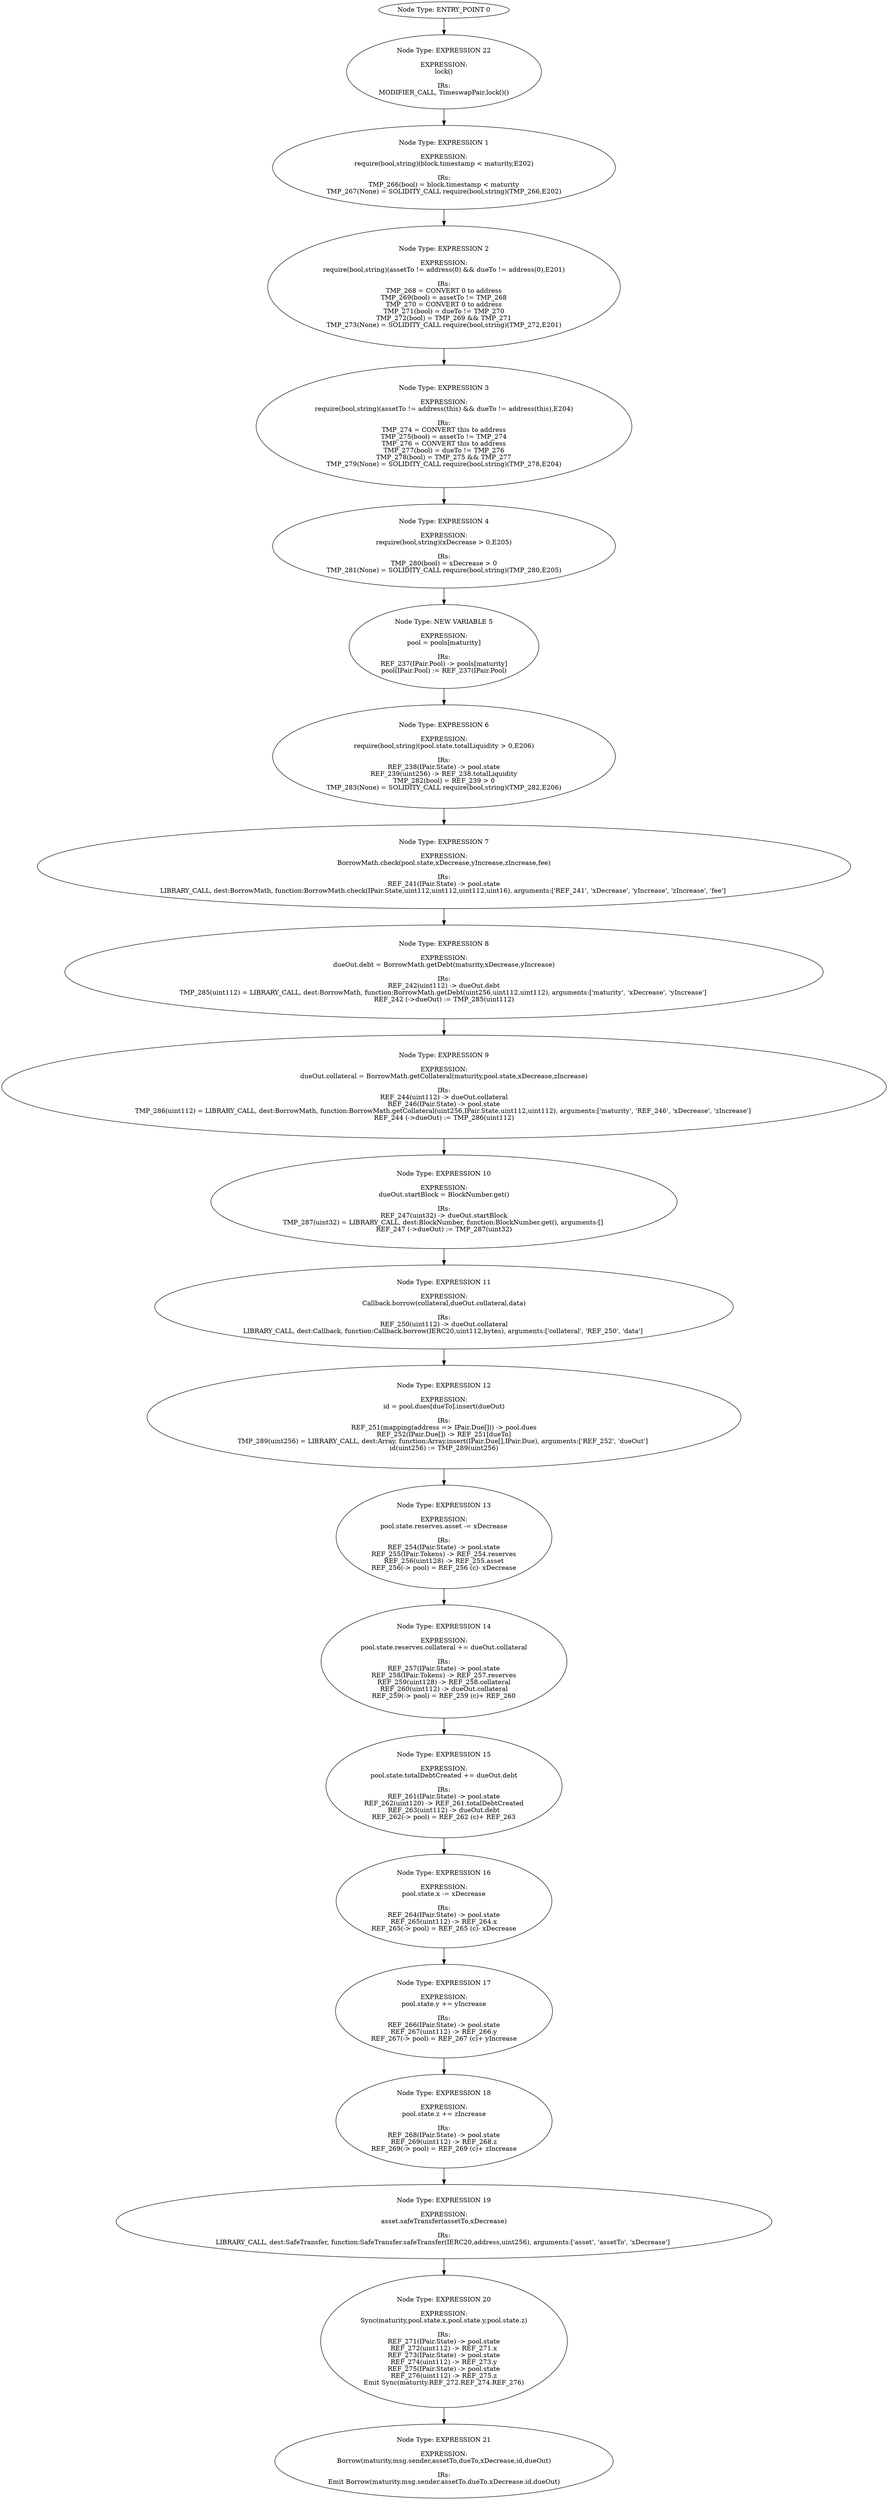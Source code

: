 digraph{
0[label="Node Type: ENTRY_POINT 0
"];
0->22;
1[label="Node Type: EXPRESSION 1

EXPRESSION:
require(bool,string)(block.timestamp < maturity,E202)

IRs:
TMP_266(bool) = block.timestamp < maturity
TMP_267(None) = SOLIDITY_CALL require(bool,string)(TMP_266,E202)"];
1->2;
2[label="Node Type: EXPRESSION 2

EXPRESSION:
require(bool,string)(assetTo != address(0) && dueTo != address(0),E201)

IRs:
TMP_268 = CONVERT 0 to address
TMP_269(bool) = assetTo != TMP_268
TMP_270 = CONVERT 0 to address
TMP_271(bool) = dueTo != TMP_270
TMP_272(bool) = TMP_269 && TMP_271
TMP_273(None) = SOLIDITY_CALL require(bool,string)(TMP_272,E201)"];
2->3;
3[label="Node Type: EXPRESSION 3

EXPRESSION:
require(bool,string)(assetTo != address(this) && dueTo != address(this),E204)

IRs:
TMP_274 = CONVERT this to address
TMP_275(bool) = assetTo != TMP_274
TMP_276 = CONVERT this to address
TMP_277(bool) = dueTo != TMP_276
TMP_278(bool) = TMP_275 && TMP_277
TMP_279(None) = SOLIDITY_CALL require(bool,string)(TMP_278,E204)"];
3->4;
4[label="Node Type: EXPRESSION 4

EXPRESSION:
require(bool,string)(xDecrease > 0,E205)

IRs:
TMP_280(bool) = xDecrease > 0
TMP_281(None) = SOLIDITY_CALL require(bool,string)(TMP_280,E205)"];
4->5;
5[label="Node Type: NEW VARIABLE 5

EXPRESSION:
pool = pools[maturity]

IRs:
REF_237(IPair.Pool) -> pools[maturity]
pool(IPair.Pool) := REF_237(IPair.Pool)"];
5->6;
6[label="Node Type: EXPRESSION 6

EXPRESSION:
require(bool,string)(pool.state.totalLiquidity > 0,E206)

IRs:
REF_238(IPair.State) -> pool.state
REF_239(uint256) -> REF_238.totalLiquidity
TMP_282(bool) = REF_239 > 0
TMP_283(None) = SOLIDITY_CALL require(bool,string)(TMP_282,E206)"];
6->7;
7[label="Node Type: EXPRESSION 7

EXPRESSION:
BorrowMath.check(pool.state,xDecrease,yIncrease,zIncrease,fee)

IRs:
REF_241(IPair.State) -> pool.state
LIBRARY_CALL, dest:BorrowMath, function:BorrowMath.check(IPair.State,uint112,uint112,uint112,uint16), arguments:['REF_241', 'xDecrease', 'yIncrease', 'zIncrease', 'fee'] "];
7->8;
8[label="Node Type: EXPRESSION 8

EXPRESSION:
dueOut.debt = BorrowMath.getDebt(maturity,xDecrease,yIncrease)

IRs:
REF_242(uint112) -> dueOut.debt
TMP_285(uint112) = LIBRARY_CALL, dest:BorrowMath, function:BorrowMath.getDebt(uint256,uint112,uint112), arguments:['maturity', 'xDecrease', 'yIncrease'] 
REF_242 (->dueOut) := TMP_285(uint112)"];
8->9;
9[label="Node Type: EXPRESSION 9

EXPRESSION:
dueOut.collateral = BorrowMath.getCollateral(maturity,pool.state,xDecrease,zIncrease)

IRs:
REF_244(uint112) -> dueOut.collateral
REF_246(IPair.State) -> pool.state
TMP_286(uint112) = LIBRARY_CALL, dest:BorrowMath, function:BorrowMath.getCollateral(uint256,IPair.State,uint112,uint112), arguments:['maturity', 'REF_246', 'xDecrease', 'zIncrease'] 
REF_244 (->dueOut) := TMP_286(uint112)"];
9->10;
10[label="Node Type: EXPRESSION 10

EXPRESSION:
dueOut.startBlock = BlockNumber.get()

IRs:
REF_247(uint32) -> dueOut.startBlock
TMP_287(uint32) = LIBRARY_CALL, dest:BlockNumber, function:BlockNumber.get(), arguments:[] 
REF_247 (->dueOut) := TMP_287(uint32)"];
10->11;
11[label="Node Type: EXPRESSION 11

EXPRESSION:
Callback.borrow(collateral,dueOut.collateral,data)

IRs:
REF_250(uint112) -> dueOut.collateral
LIBRARY_CALL, dest:Callback, function:Callback.borrow(IERC20,uint112,bytes), arguments:['collateral', 'REF_250', 'data'] "];
11->12;
12[label="Node Type: EXPRESSION 12

EXPRESSION:
id = pool.dues[dueTo].insert(dueOut)

IRs:
REF_251(mapping(address => IPair.Due[])) -> pool.dues
REF_252(IPair.Due[]) -> REF_251[dueTo]
TMP_289(uint256) = LIBRARY_CALL, dest:Array, function:Array.insert(IPair.Due[],IPair.Due), arguments:['REF_252', 'dueOut'] 
id(uint256) := TMP_289(uint256)"];
12->13;
13[label="Node Type: EXPRESSION 13

EXPRESSION:
pool.state.reserves.asset -= xDecrease

IRs:
REF_254(IPair.State) -> pool.state
REF_255(IPair.Tokens) -> REF_254.reserves
REF_256(uint128) -> REF_255.asset
REF_256(-> pool) = REF_256 (c)- xDecrease"];
13->14;
14[label="Node Type: EXPRESSION 14

EXPRESSION:
pool.state.reserves.collateral += dueOut.collateral

IRs:
REF_257(IPair.State) -> pool.state
REF_258(IPair.Tokens) -> REF_257.reserves
REF_259(uint128) -> REF_258.collateral
REF_260(uint112) -> dueOut.collateral
REF_259(-> pool) = REF_259 (c)+ REF_260"];
14->15;
15[label="Node Type: EXPRESSION 15

EXPRESSION:
pool.state.totalDebtCreated += dueOut.debt

IRs:
REF_261(IPair.State) -> pool.state
REF_262(uint120) -> REF_261.totalDebtCreated
REF_263(uint112) -> dueOut.debt
REF_262(-> pool) = REF_262 (c)+ REF_263"];
15->16;
16[label="Node Type: EXPRESSION 16

EXPRESSION:
pool.state.x -= xDecrease

IRs:
REF_264(IPair.State) -> pool.state
REF_265(uint112) -> REF_264.x
REF_265(-> pool) = REF_265 (c)- xDecrease"];
16->17;
17[label="Node Type: EXPRESSION 17

EXPRESSION:
pool.state.y += yIncrease

IRs:
REF_266(IPair.State) -> pool.state
REF_267(uint112) -> REF_266.y
REF_267(-> pool) = REF_267 (c)+ yIncrease"];
17->18;
18[label="Node Type: EXPRESSION 18

EXPRESSION:
pool.state.z += zIncrease

IRs:
REF_268(IPair.State) -> pool.state
REF_269(uint112) -> REF_268.z
REF_269(-> pool) = REF_269 (c)+ zIncrease"];
18->19;
19[label="Node Type: EXPRESSION 19

EXPRESSION:
asset.safeTransfer(assetTo,xDecrease)

IRs:
LIBRARY_CALL, dest:SafeTransfer, function:SafeTransfer.safeTransfer(IERC20,address,uint256), arguments:['asset', 'assetTo', 'xDecrease'] "];
19->20;
20[label="Node Type: EXPRESSION 20

EXPRESSION:
Sync(maturity,pool.state.x,pool.state.y,pool.state.z)

IRs:
REF_271(IPair.State) -> pool.state
REF_272(uint112) -> REF_271.x
REF_273(IPair.State) -> pool.state
REF_274(uint112) -> REF_273.y
REF_275(IPair.State) -> pool.state
REF_276(uint112) -> REF_275.z
Emit Sync(maturity.REF_272.REF_274.REF_276)"];
20->21;
21[label="Node Type: EXPRESSION 21

EXPRESSION:
Borrow(maturity,msg.sender,assetTo,dueTo,xDecrease,id,dueOut)

IRs:
Emit Borrow(maturity.msg.sender.assetTo.dueTo.xDecrease.id.dueOut)"];
22[label="Node Type: EXPRESSION 22

EXPRESSION:
lock()

IRs:
MODIFIER_CALL, TimeswapPair.lock()()"];
22->1;
}
